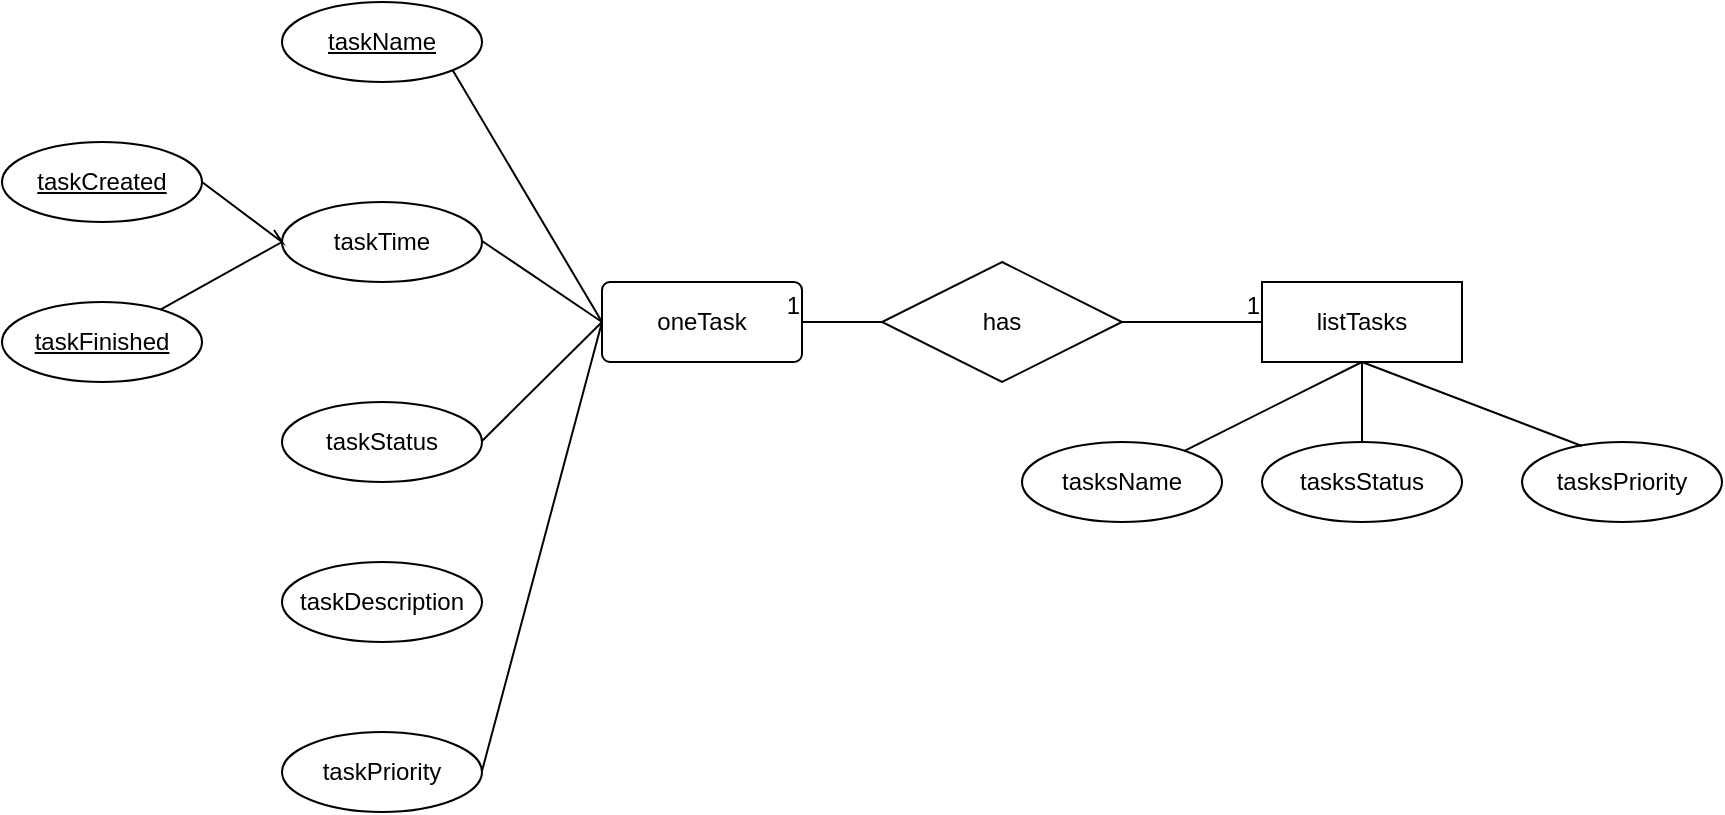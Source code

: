 <mxfile version="23.1.0" type="github">
  <diagram id="C5RBs43oDa-KdzZeNtuy" name="Page-1">
    <mxGraphModel dx="911" dy="632" grid="1" gridSize="10" guides="1" tooltips="1" connect="1" arrows="1" fold="1" page="1" pageScale="1" pageWidth="1169" pageHeight="827" math="0" shadow="0">
      <root>
        <mxCell id="WIyWlLk6GJQsqaUBKTNV-0" />
        <mxCell id="WIyWlLk6GJQsqaUBKTNV-1" parent="WIyWlLk6GJQsqaUBKTNV-0" />
        <mxCell id="BHIsfLaD60TzP3I6xR96-93" value="taskDescription" style="ellipse;whiteSpace=wrap;html=1;align=center;fontStyle=0" vertex="1" parent="WIyWlLk6GJQsqaUBKTNV-1">
          <mxGeometry x="180" y="460" width="100" height="40" as="geometry" />
        </mxCell>
        <mxCell id="BHIsfLaD60TzP3I6xR96-105" value="taskPriority" style="ellipse;whiteSpace=wrap;html=1;align=center;fontStyle=0" vertex="1" parent="WIyWlLk6GJQsqaUBKTNV-1">
          <mxGeometry x="180" y="545" width="100" height="40" as="geometry" />
        </mxCell>
        <mxCell id="BHIsfLaD60TzP3I6xR96-111" value="has" style="shape=rhombus;perimeter=rhombusPerimeter;whiteSpace=wrap;html=1;align=center;fontStyle=0;" vertex="1" parent="WIyWlLk6GJQsqaUBKTNV-1">
          <mxGeometry x="480" y="310" width="120" height="60" as="geometry" />
        </mxCell>
        <mxCell id="BHIsfLaD60TzP3I6xR96-112" value="oneTask" style="rounded=1;arcSize=10;whiteSpace=wrap;html=1;align=center;fontStyle=0" vertex="1" parent="WIyWlLk6GJQsqaUBKTNV-1">
          <mxGeometry x="340" y="320" width="100" height="40" as="geometry" />
        </mxCell>
        <mxCell id="BHIsfLaD60TzP3I6xR96-114" value="listTasks" style="whiteSpace=wrap;html=1;align=center;fontStyle=0" vertex="1" parent="WIyWlLk6GJQsqaUBKTNV-1">
          <mxGeometry x="670" y="320" width="100" height="40" as="geometry" />
        </mxCell>
        <mxCell id="BHIsfLaD60TzP3I6xR96-116" value="&lt;u&gt;taskName&lt;/u&gt;" style="ellipse;whiteSpace=wrap;html=1;align=center;fontStyle=0" vertex="1" parent="WIyWlLk6GJQsqaUBKTNV-1">
          <mxGeometry x="180" y="180" width="100" height="40" as="geometry" />
        </mxCell>
        <mxCell id="BHIsfLaD60TzP3I6xR96-117" value="taskTime" style="ellipse;whiteSpace=wrap;html=1;align=center;fontStyle=0" vertex="1" parent="WIyWlLk6GJQsqaUBKTNV-1">
          <mxGeometry x="180" y="280" width="100" height="40" as="geometry" />
        </mxCell>
        <mxCell id="BHIsfLaD60TzP3I6xR96-118" value="taskStatus" style="ellipse;whiteSpace=wrap;html=1;align=center;fontStyle=0" vertex="1" parent="WIyWlLk6GJQsqaUBKTNV-1">
          <mxGeometry x="180" y="380" width="100" height="40" as="geometry" />
        </mxCell>
        <mxCell id="BHIsfLaD60TzP3I6xR96-119" value="taskCreated" style="ellipse;whiteSpace=wrap;html=1;align=center;fontStyle=4;" vertex="1" parent="WIyWlLk6GJQsqaUBKTNV-1">
          <mxGeometry x="40" y="250" width="100" height="40" as="geometry" />
        </mxCell>
        <mxCell id="BHIsfLaD60TzP3I6xR96-120" value="taskFinished" style="ellipse;whiteSpace=wrap;html=1;align=center;fontStyle=4;" vertex="1" parent="WIyWlLk6GJQsqaUBKTNV-1">
          <mxGeometry x="40" y="330" width="100" height="40" as="geometry" />
        </mxCell>
        <mxCell id="BHIsfLaD60TzP3I6xR96-134" value="tasksName" style="ellipse;whiteSpace=wrap;html=1;align=center;fontStyle=0" vertex="1" parent="WIyWlLk6GJQsqaUBKTNV-1">
          <mxGeometry x="550" y="400" width="100" height="40" as="geometry" />
        </mxCell>
        <mxCell id="BHIsfLaD60TzP3I6xR96-135" value="tasksPriority" style="ellipse;whiteSpace=wrap;html=1;align=center;fontStyle=0" vertex="1" parent="WIyWlLk6GJQsqaUBKTNV-1">
          <mxGeometry x="800" y="400" width="100" height="40" as="geometry" />
        </mxCell>
        <mxCell id="BHIsfLaD60TzP3I6xR96-136" value="tasksStatus" style="ellipse;whiteSpace=wrap;html=1;align=center;fontStyle=0" vertex="1" parent="WIyWlLk6GJQsqaUBKTNV-1">
          <mxGeometry x="670" y="400" width="100" height="40" as="geometry" />
        </mxCell>
        <mxCell id="BHIsfLaD60TzP3I6xR96-139" value="" style="endArrow=none;html=1;rounded=0;" edge="1" parent="WIyWlLk6GJQsqaUBKTNV-1">
          <mxGeometry relative="1" as="geometry">
            <mxPoint x="600" y="340" as="sourcePoint" />
            <mxPoint x="670" y="340" as="targetPoint" />
          </mxGeometry>
        </mxCell>
        <mxCell id="BHIsfLaD60TzP3I6xR96-140" value="1" style="resizable=0;html=1;whiteSpace=wrap;align=right;verticalAlign=bottom;" connectable="0" vertex="1" parent="BHIsfLaD60TzP3I6xR96-139">
          <mxGeometry x="1" relative="1" as="geometry" />
        </mxCell>
        <mxCell id="BHIsfLaD60TzP3I6xR96-141" value="" style="endArrow=none;html=1;rounded=0;exitX=0;exitY=0.5;exitDx=0;exitDy=0;entryX=1;entryY=0.5;entryDx=0;entryDy=0;" edge="1" parent="WIyWlLk6GJQsqaUBKTNV-1" source="BHIsfLaD60TzP3I6xR96-111" target="BHIsfLaD60TzP3I6xR96-112">
          <mxGeometry relative="1" as="geometry">
            <mxPoint x="440" y="270" as="sourcePoint" />
            <mxPoint x="420" y="330" as="targetPoint" />
          </mxGeometry>
        </mxCell>
        <mxCell id="BHIsfLaD60TzP3I6xR96-142" value="1" style="resizable=0;html=1;whiteSpace=wrap;align=right;verticalAlign=bottom;" connectable="0" vertex="1" parent="BHIsfLaD60TzP3I6xR96-141">
          <mxGeometry x="1" relative="1" as="geometry" />
        </mxCell>
        <mxCell id="BHIsfLaD60TzP3I6xR96-143" value="" style="endArrow=none;html=1;rounded=0;entryX=0;entryY=0.5;entryDx=0;entryDy=0;exitX=1;exitY=1;exitDx=0;exitDy=0;" edge="1" parent="WIyWlLk6GJQsqaUBKTNV-1" source="BHIsfLaD60TzP3I6xR96-116" target="BHIsfLaD60TzP3I6xR96-112">
          <mxGeometry relative="1" as="geometry">
            <mxPoint x="280" y="190" as="sourcePoint" />
            <mxPoint x="440" y="190" as="targetPoint" />
          </mxGeometry>
        </mxCell>
        <mxCell id="BHIsfLaD60TzP3I6xR96-144" value="" style="endArrow=none;html=1;rounded=0;entryX=0;entryY=0.5;entryDx=0;entryDy=0;" edge="1" parent="WIyWlLk6GJQsqaUBKTNV-1" target="BHIsfLaD60TzP3I6xR96-112">
          <mxGeometry relative="1" as="geometry">
            <mxPoint x="280" y="564.5" as="sourcePoint" />
            <mxPoint x="440" y="564.5" as="targetPoint" />
          </mxGeometry>
        </mxCell>
        <mxCell id="BHIsfLaD60TzP3I6xR96-145" value="" style="endArrow=none;html=1;rounded=0;entryX=0;entryY=0.5;entryDx=0;entryDy=0;" edge="1" parent="WIyWlLk6GJQsqaUBKTNV-1" target="BHIsfLaD60TzP3I6xR96-112">
          <mxGeometry relative="1" as="geometry">
            <mxPoint x="280" y="299.5" as="sourcePoint" />
            <mxPoint x="440" y="299.5" as="targetPoint" />
          </mxGeometry>
        </mxCell>
        <mxCell id="BHIsfLaD60TzP3I6xR96-146" value="" style="endArrow=none;html=1;rounded=0;entryX=0;entryY=0.5;entryDx=0;entryDy=0;" edge="1" parent="WIyWlLk6GJQsqaUBKTNV-1" target="BHIsfLaD60TzP3I6xR96-112">
          <mxGeometry relative="1" as="geometry">
            <mxPoint x="280" y="399.5" as="sourcePoint" />
            <mxPoint x="440" y="399.5" as="targetPoint" />
          </mxGeometry>
        </mxCell>
        <mxCell id="BHIsfLaD60TzP3I6xR96-147" value="" style="endArrow=none;html=1;rounded=0;entryX=-0.04;entryY=0.35;entryDx=0;entryDy=0;entryPerimeter=0;exitX=1;exitY=0.5;exitDx=0;exitDy=0;" edge="1" parent="WIyWlLk6GJQsqaUBKTNV-1" source="BHIsfLaD60TzP3I6xR96-119" target="BHIsfLaD60TzP3I6xR96-117">
          <mxGeometry relative="1" as="geometry">
            <mxPoint x="130" y="269.5" as="sourcePoint" />
            <mxPoint x="290" y="269.5" as="targetPoint" />
            <Array as="points">
              <mxPoint x="180" y="300" />
            </Array>
          </mxGeometry>
        </mxCell>
        <mxCell id="BHIsfLaD60TzP3I6xR96-148" value="" style="endArrow=none;html=1;rounded=0;" edge="1" parent="WIyWlLk6GJQsqaUBKTNV-1" source="BHIsfLaD60TzP3I6xR96-120">
          <mxGeometry relative="1" as="geometry">
            <mxPoint x="20" y="300" as="sourcePoint" />
            <mxPoint x="180" y="300" as="targetPoint" />
          </mxGeometry>
        </mxCell>
        <mxCell id="BHIsfLaD60TzP3I6xR96-149" value="" style="endArrow=none;html=1;rounded=0;entryX=0.5;entryY=1;entryDx=0;entryDy=0;" edge="1" parent="WIyWlLk6GJQsqaUBKTNV-1" source="BHIsfLaD60TzP3I6xR96-134" target="BHIsfLaD60TzP3I6xR96-114">
          <mxGeometry relative="1" as="geometry">
            <mxPoint x="520" y="370" as="sourcePoint" />
            <mxPoint x="680" y="370" as="targetPoint" />
          </mxGeometry>
        </mxCell>
        <mxCell id="BHIsfLaD60TzP3I6xR96-150" value="" style="endArrow=none;html=1;rounded=0;entryX=0.5;entryY=0;entryDx=0;entryDy=0;exitX=0.5;exitY=1;exitDx=0;exitDy=0;" edge="1" parent="WIyWlLk6GJQsqaUBKTNV-1" source="BHIsfLaD60TzP3I6xR96-114" target="BHIsfLaD60TzP3I6xR96-136">
          <mxGeometry relative="1" as="geometry">
            <mxPoint x="720" y="370" as="sourcePoint" />
            <mxPoint x="910" y="440" as="targetPoint" />
          </mxGeometry>
        </mxCell>
        <mxCell id="BHIsfLaD60TzP3I6xR96-151" value="" style="endArrow=none;html=1;rounded=0;exitX=0.5;exitY=1;exitDx=0;exitDy=0;entryX=0.3;entryY=0.05;entryDx=0;entryDy=0;entryPerimeter=0;" edge="1" parent="WIyWlLk6GJQsqaUBKTNV-1" source="BHIsfLaD60TzP3I6xR96-114" target="BHIsfLaD60TzP3I6xR96-135">
          <mxGeometry relative="1" as="geometry">
            <mxPoint x="760" y="370" as="sourcePoint" />
            <mxPoint x="920" y="370" as="targetPoint" />
          </mxGeometry>
        </mxCell>
      </root>
    </mxGraphModel>
  </diagram>
</mxfile>
